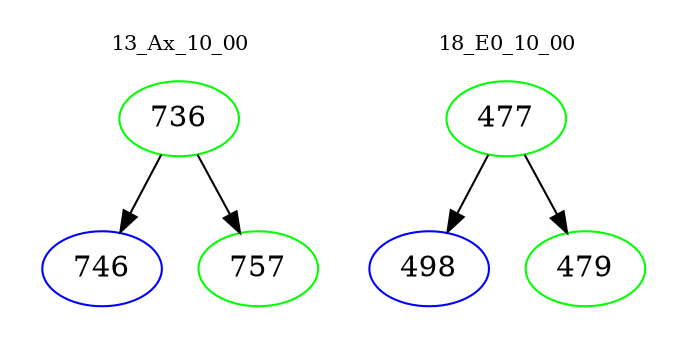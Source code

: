 digraph{
subgraph cluster_0 {
color = white
label = "13_Ax_10_00";
fontsize=10;
T0_736 [label="736", color="green"]
T0_736 -> T0_746 [color="black"]
T0_746 [label="746", color="blue"]
T0_736 -> T0_757 [color="black"]
T0_757 [label="757", color="green"]
}
subgraph cluster_1 {
color = white
label = "18_E0_10_00";
fontsize=10;
T1_477 [label="477", color="green"]
T1_477 -> T1_498 [color="black"]
T1_498 [label="498", color="blue"]
T1_477 -> T1_479 [color="black"]
T1_479 [label="479", color="green"]
}
}
